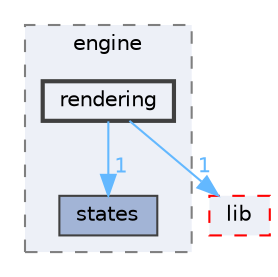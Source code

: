 digraph "techstorm/engine/rendering"
{
 // LATEX_PDF_SIZE
  bgcolor="transparent";
  edge [fontname=Helvetica,fontsize=10,labelfontname=Helvetica,labelfontsize=10];
  node [fontname=Helvetica,fontsize=10,shape=box,height=0.2,width=0.4];
  compound=true
  subgraph clusterdir_f0215e67d3150ee964ca241625d804af {
    graph [ bgcolor="#edf0f7", pencolor="grey50", label="engine", fontname=Helvetica,fontsize=10 style="filled,dashed", URL="dir_f0215e67d3150ee964ca241625d804af.html",tooltip=""]
  dir_91bc737e29b0b41adf7bdc3c7ccbf897 [label="states", fillcolor="#a2b4d6", color="grey25", style="filled", URL="dir_91bc737e29b0b41adf7bdc3c7ccbf897.html",tooltip=""];
  dir_b16c64274c3a1ee8538ffeb53b92b60d [label="rendering", fillcolor="#edf0f7", color="grey25", style="filled,bold", URL="dir_b16c64274c3a1ee8538ffeb53b92b60d.html",tooltip=""];
  }
  dir_ce77d4233c48ea156838b94d75726422 [label="lib", fillcolor="#edf0f7", color="red", style="filled,dashed", URL="dir_ce77d4233c48ea156838b94d75726422.html",tooltip=""];
  dir_b16c64274c3a1ee8538ffeb53b92b60d->dir_91bc737e29b0b41adf7bdc3c7ccbf897 [headlabel="1", labeldistance=1.5 headhref="dir_000101_000125.html" href="dir_000101_000125.html" color="steelblue1" fontcolor="steelblue1"];
  dir_b16c64274c3a1ee8538ffeb53b92b60d->dir_ce77d4233c48ea156838b94d75726422 [headlabel="1", labeldistance=1.5 headhref="dir_000101_000065.html" href="dir_000101_000065.html" color="steelblue1" fontcolor="steelblue1"];
}
